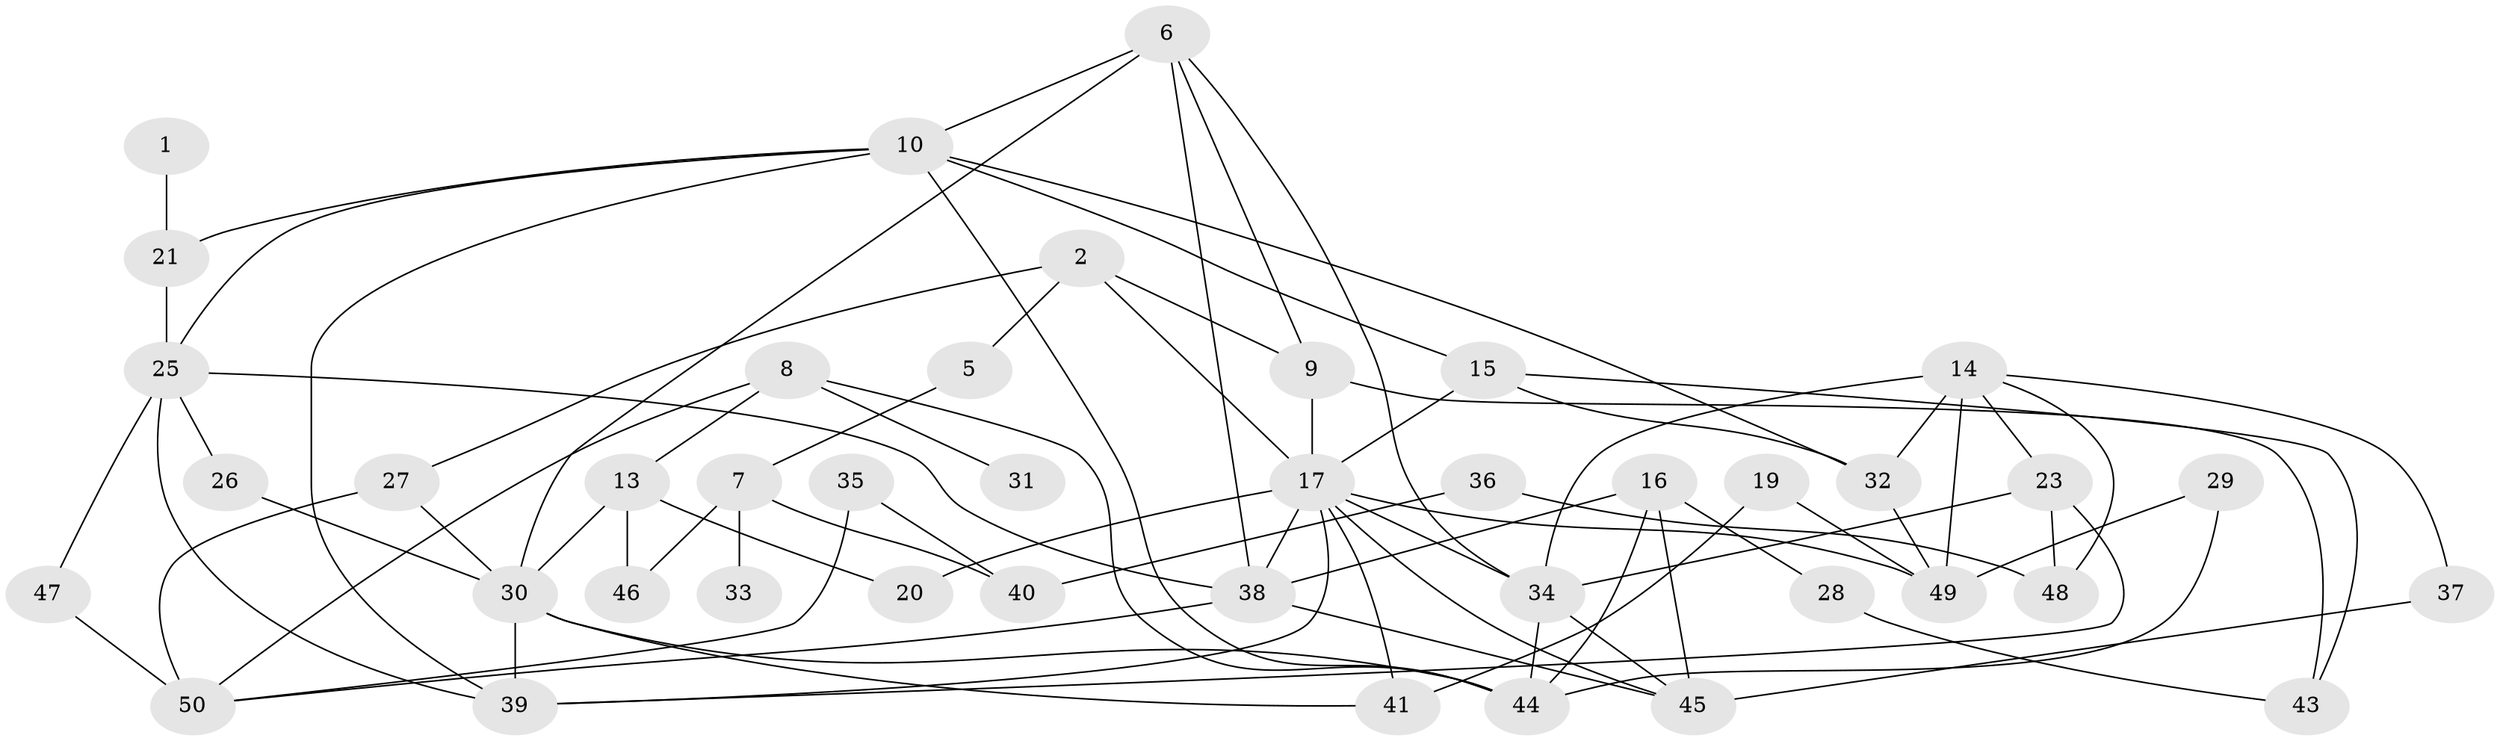// original degree distribution, {5: 0.09090909090909091, 1: 0.18181818181818182, 2: 0.2222222222222222, 6: 0.050505050505050504, 4: 0.15151515151515152, 3: 0.2222222222222222, 0: 0.0707070707070707, 7: 0.010101010101010102}
// Generated by graph-tools (version 1.1) at 2025/00/03/09/25 03:00:45]
// undirected, 42 vertices, 79 edges
graph export_dot {
graph [start="1"]
  node [color=gray90,style=filled];
  1;
  2;
  5;
  6;
  7;
  8;
  9;
  10;
  13;
  14;
  15;
  16;
  17;
  19;
  20;
  21;
  23;
  25;
  26;
  27;
  28;
  29;
  30;
  31;
  32;
  33;
  34;
  35;
  36;
  37;
  38;
  39;
  40;
  41;
  43;
  44;
  45;
  46;
  47;
  48;
  49;
  50;
  1 -- 21 [weight=1.0];
  2 -- 5 [weight=1.0];
  2 -- 9 [weight=1.0];
  2 -- 17 [weight=1.0];
  2 -- 27 [weight=1.0];
  5 -- 7 [weight=1.0];
  6 -- 9 [weight=1.0];
  6 -- 10 [weight=1.0];
  6 -- 30 [weight=1.0];
  6 -- 34 [weight=1.0];
  6 -- 38 [weight=1.0];
  7 -- 33 [weight=1.0];
  7 -- 40 [weight=1.0];
  7 -- 46 [weight=1.0];
  8 -- 13 [weight=1.0];
  8 -- 31 [weight=1.0];
  8 -- 44 [weight=1.0];
  8 -- 50 [weight=1.0];
  9 -- 17 [weight=1.0];
  9 -- 43 [weight=1.0];
  10 -- 15 [weight=1.0];
  10 -- 21 [weight=1.0];
  10 -- 25 [weight=1.0];
  10 -- 32 [weight=1.0];
  10 -- 39 [weight=1.0];
  10 -- 44 [weight=1.0];
  13 -- 20 [weight=1.0];
  13 -- 30 [weight=1.0];
  13 -- 46 [weight=1.0];
  14 -- 23 [weight=1.0];
  14 -- 32 [weight=2.0];
  14 -- 34 [weight=1.0];
  14 -- 37 [weight=1.0];
  14 -- 48 [weight=1.0];
  14 -- 49 [weight=2.0];
  15 -- 17 [weight=1.0];
  15 -- 32 [weight=1.0];
  15 -- 43 [weight=1.0];
  16 -- 28 [weight=1.0];
  16 -- 38 [weight=1.0];
  16 -- 44 [weight=1.0];
  16 -- 45 [weight=1.0];
  17 -- 20 [weight=1.0];
  17 -- 34 [weight=1.0];
  17 -- 38 [weight=1.0];
  17 -- 39 [weight=1.0];
  17 -- 41 [weight=1.0];
  17 -- 45 [weight=1.0];
  17 -- 49 [weight=1.0];
  19 -- 41 [weight=1.0];
  19 -- 49 [weight=1.0];
  21 -- 25 [weight=1.0];
  23 -- 34 [weight=1.0];
  23 -- 39 [weight=1.0];
  23 -- 48 [weight=1.0];
  25 -- 26 [weight=1.0];
  25 -- 38 [weight=1.0];
  25 -- 39 [weight=2.0];
  25 -- 47 [weight=1.0];
  26 -- 30 [weight=1.0];
  27 -- 30 [weight=1.0];
  27 -- 50 [weight=1.0];
  28 -- 43 [weight=1.0];
  29 -- 44 [weight=1.0];
  29 -- 49 [weight=1.0];
  30 -- 39 [weight=3.0];
  30 -- 41 [weight=1.0];
  30 -- 44 [weight=1.0];
  32 -- 49 [weight=1.0];
  34 -- 44 [weight=1.0];
  34 -- 45 [weight=1.0];
  35 -- 40 [weight=1.0];
  35 -- 50 [weight=1.0];
  36 -- 40 [weight=1.0];
  36 -- 48 [weight=1.0];
  37 -- 45 [weight=2.0];
  38 -- 45 [weight=1.0];
  38 -- 50 [weight=1.0];
  47 -- 50 [weight=1.0];
}
